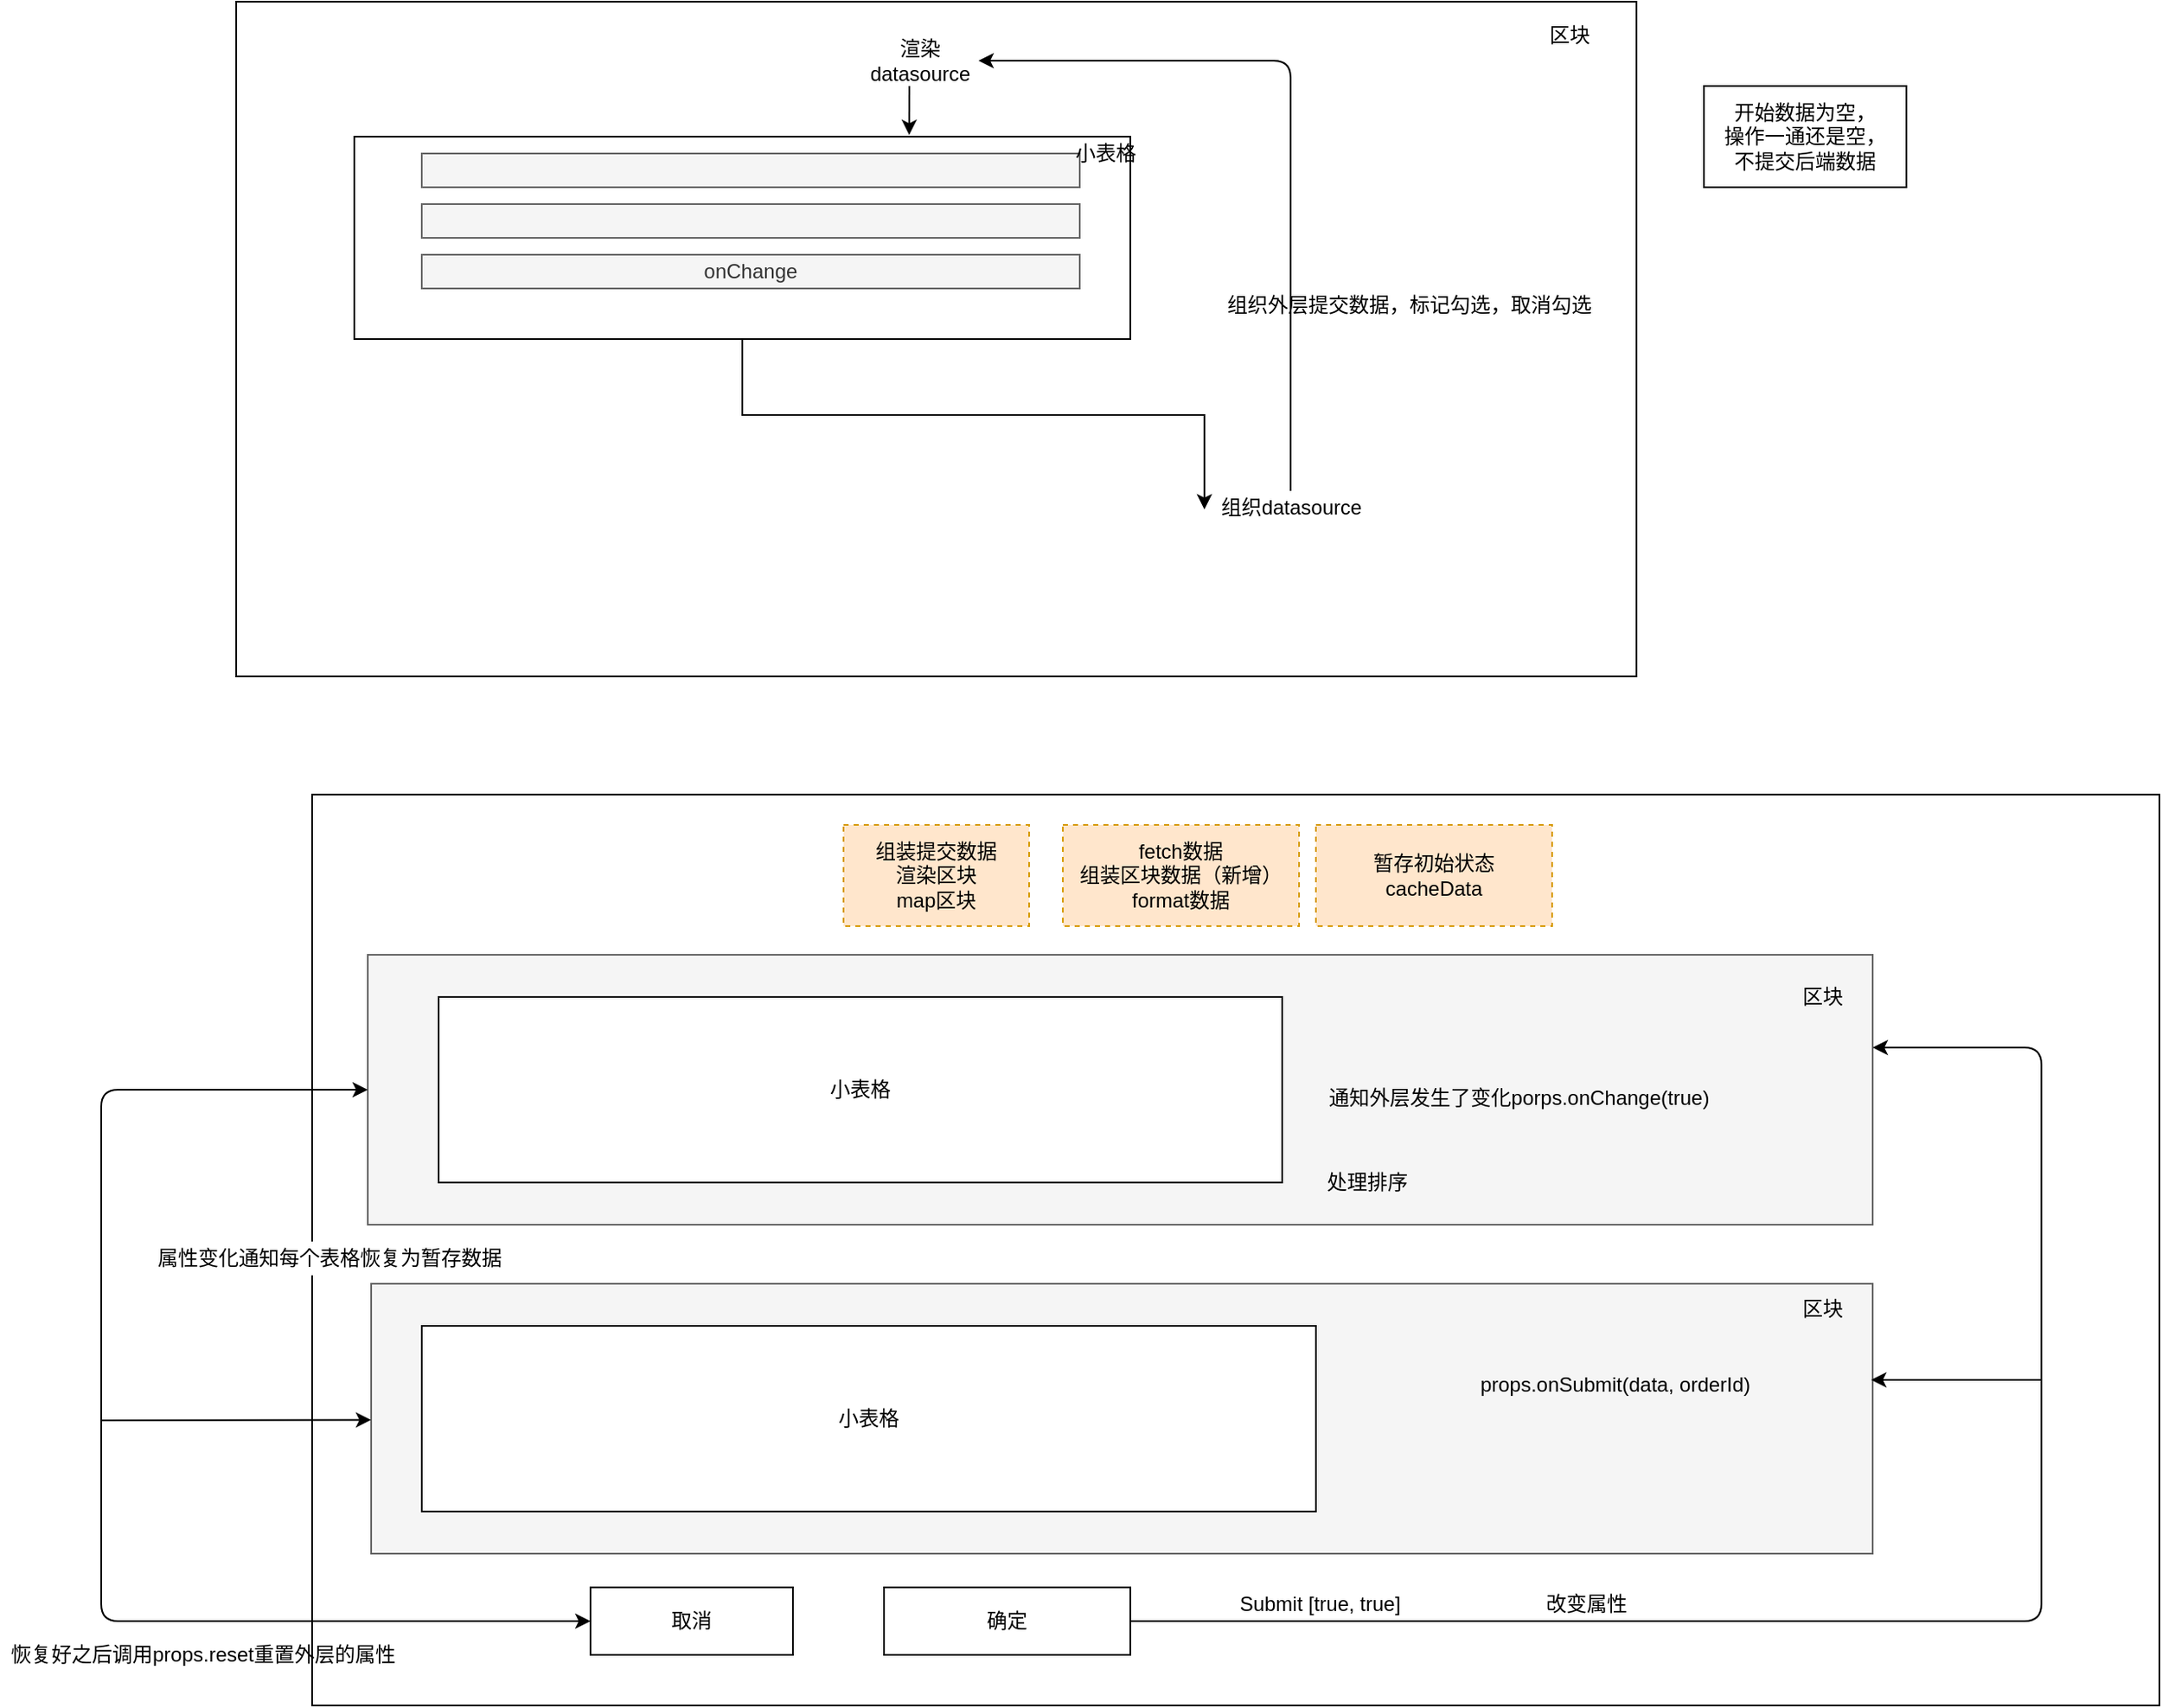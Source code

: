 <mxfile version="14.6.5" type="github">
  <diagram id="aLa3FHg2r4vYx-vsww85" name="Page-1">
    <mxGraphModel dx="2253" dy="828" grid="1" gridSize="10" guides="1" tooltips="1" connect="1" arrows="1" fold="1" page="1" pageScale="1" pageWidth="827" pageHeight="1169" math="0" shadow="0">
      <root>
        <mxCell id="0" />
        <mxCell id="1" parent="0" />
        <mxCell id="L-b4eYi8AkZmki4z9Wjc-21" value="" style="rounded=0;whiteSpace=wrap;html=1;" parent="1" vertex="1">
          <mxGeometry x="30" y="140" width="830" height="400" as="geometry" />
        </mxCell>
        <mxCell id="XcSG3mJqiO2_OLah6neF-34" style="edgeStyle=orthogonalEdgeStyle;rounded=0;orthogonalLoop=1;jettySize=auto;html=1;exitX=0.5;exitY=1;exitDx=0;exitDy=0;entryX=-0.011;entryY=0.55;entryDx=0;entryDy=0;entryPerimeter=0;" edge="1" parent="1" source="L-b4eYi8AkZmki4z9Wjc-11" target="XcSG3mJqiO2_OLah6neF-35">
          <mxGeometry relative="1" as="geometry" />
        </mxCell>
        <mxCell id="L-b4eYi8AkZmki4z9Wjc-11" value="" style="rounded=0;whiteSpace=wrap;html=1;" parent="1" vertex="1">
          <mxGeometry x="100" y="220" width="460" height="120" as="geometry" />
        </mxCell>
        <mxCell id="L-b4eYi8AkZmki4z9Wjc-12" value="" style="rounded=0;whiteSpace=wrap;html=1;fillColor=#f5f5f5;strokeColor=#666666;fontColor=#333333;" parent="1" vertex="1">
          <mxGeometry x="140" y="230" width="390" height="20" as="geometry" />
        </mxCell>
        <mxCell id="L-b4eYi8AkZmki4z9Wjc-13" value="" style="rounded=0;whiteSpace=wrap;html=1;fillColor=#f5f5f5;strokeColor=#666666;fontColor=#333333;" parent="1" vertex="1">
          <mxGeometry x="140" y="260" width="390" height="20" as="geometry" />
        </mxCell>
        <mxCell id="L-b4eYi8AkZmki4z9Wjc-14" value="onChange" style="rounded=0;whiteSpace=wrap;html=1;fillColor=#f5f5f5;strokeColor=#666666;fontColor=#333333;" parent="1" vertex="1">
          <mxGeometry x="140" y="290" width="390" height="20" as="geometry" />
        </mxCell>
        <mxCell id="L-b4eYi8AkZmki4z9Wjc-18" value="" style="endArrow=classic;html=1;entryX=0.526;entryY=-0.027;entryDx=0;entryDy=0;entryPerimeter=0;" parent="1" edge="1">
          <mxGeometry width="50" height="50" relative="1" as="geometry">
            <mxPoint x="429" y="190" as="sourcePoint" />
            <mxPoint x="428.916" y="219.03" as="targetPoint" />
          </mxGeometry>
        </mxCell>
        <mxCell id="L-b4eYi8AkZmki4z9Wjc-19" value="渲染&lt;br&gt;datasource" style="text;html=1;align=center;verticalAlign=middle;resizable=0;points=[];autosize=1;strokeColor=none;" parent="1" vertex="1">
          <mxGeometry x="400" y="160" width="70" height="30" as="geometry" />
        </mxCell>
        <mxCell id="L-b4eYi8AkZmki4z9Wjc-22" value="组织外层提交数据，标记勾选，取消勾选" style="text;html=1;align=center;verticalAlign=middle;resizable=0;points=[];autosize=1;strokeColor=none;" parent="1" vertex="1">
          <mxGeometry x="610" y="310" width="230" height="20" as="geometry" />
        </mxCell>
        <mxCell id="XcSG3mJqiO2_OLah6neF-1" value="开始数据为空，&lt;br&gt;操作一通还是空，&lt;br&gt;不提交后端数据" style="rounded=0;whiteSpace=wrap;html=1;" vertex="1" parent="1">
          <mxGeometry x="900" y="190" width="120" height="60" as="geometry" />
        </mxCell>
        <mxCell id="XcSG3mJqiO2_OLah6neF-2" value="小表格" style="text;html=1;align=center;verticalAlign=middle;resizable=0;points=[];autosize=1;strokeColor=none;" vertex="1" parent="1">
          <mxGeometry x="520" y="220" width="50" height="20" as="geometry" />
        </mxCell>
        <mxCell id="XcSG3mJqiO2_OLah6neF-3" value="" style="rounded=0;whiteSpace=wrap;html=1;" vertex="1" parent="1">
          <mxGeometry x="75" y="610" width="1095" height="540" as="geometry" />
        </mxCell>
        <mxCell id="XcSG3mJqiO2_OLah6neF-4" value="" style="rounded=0;whiteSpace=wrap;html=1;fillColor=#f5f5f5;strokeColor=#666666;fontColor=#333333;" vertex="1" parent="1">
          <mxGeometry x="108" y="705" width="892" height="160" as="geometry" />
        </mxCell>
        <mxCell id="XcSG3mJqiO2_OLah6neF-5" value="" style="rounded=0;whiteSpace=wrap;html=1;fillColor=#f5f5f5;strokeColor=#666666;fontColor=#333333;" vertex="1" parent="1">
          <mxGeometry x="110" y="900" width="890" height="160" as="geometry" />
        </mxCell>
        <mxCell id="XcSG3mJqiO2_OLah6neF-7" value="小表格" style="rounded=0;whiteSpace=wrap;html=1;" vertex="1" parent="1">
          <mxGeometry x="150" y="730" width="500" height="110" as="geometry" />
        </mxCell>
        <mxCell id="XcSG3mJqiO2_OLah6neF-8" value="区块" style="text;html=1;align=center;verticalAlign=middle;resizable=0;points=[];autosize=1;strokeColor=none;" vertex="1" parent="1">
          <mxGeometry x="950" y="720" width="40" height="20" as="geometry" />
        </mxCell>
        <mxCell id="XcSG3mJqiO2_OLah6neF-9" value="取消" style="rounded=0;whiteSpace=wrap;html=1;" vertex="1" parent="1">
          <mxGeometry x="240" y="1080" width="120" height="40" as="geometry" />
        </mxCell>
        <mxCell id="XcSG3mJqiO2_OLah6neF-10" value="确定" style="rounded=0;whiteSpace=wrap;html=1;" vertex="1" parent="1">
          <mxGeometry x="414" y="1080" width="146" height="40" as="geometry" />
        </mxCell>
        <mxCell id="XcSG3mJqiO2_OLah6neF-11" value="小表格" style="rounded=0;whiteSpace=wrap;html=1;" vertex="1" parent="1">
          <mxGeometry x="140" y="925" width="530" height="110" as="geometry" />
        </mxCell>
        <mxCell id="XcSG3mJqiO2_OLah6neF-12" value="区块" style="text;html=1;align=center;verticalAlign=middle;resizable=0;points=[];autosize=1;strokeColor=none;" vertex="1" parent="1">
          <mxGeometry x="950" y="905" width="40" height="20" as="geometry" />
        </mxCell>
        <mxCell id="L-b4eYi8AkZmki4z9Wjc-27" value="" style="endArrow=classic;startArrow=classic;html=1;entryX=0;entryY=0.5;entryDx=0;entryDy=0;" parent="1" target="XcSG3mJqiO2_OLah6neF-9" edge="1" source="XcSG3mJqiO2_OLah6neF-4">
          <mxGeometry width="50" height="50" relative="1" as="geometry">
            <mxPoint x="140" y="760" as="sourcePoint" />
            <mxPoint x="90" y="1060" as="targetPoint" />
            <Array as="points">
              <mxPoint x="-50" y="785" />
              <mxPoint x="-50" y="960" />
              <mxPoint x="-50" y="1100" />
            </Array>
          </mxGeometry>
        </mxCell>
        <mxCell id="XcSG3mJqiO2_OLah6neF-18" value="属性变化通知每个表格恢复为暂存数据" style="text;html=1;align=center;verticalAlign=middle;resizable=0;points=[];autosize=1;strokeColor=none;fillColor=#ffffff;" vertex="1" parent="1">
          <mxGeometry x="-25" y="875" width="220" height="20" as="geometry" />
        </mxCell>
        <mxCell id="XcSG3mJqiO2_OLah6neF-20" value="" style="endArrow=classic;html=1;" edge="1" parent="1" target="XcSG3mJqiO2_OLah6neF-5">
          <mxGeometry width="50" height="50" relative="1" as="geometry">
            <mxPoint x="-50" y="981" as="sourcePoint" />
            <mxPoint x="60" y="950" as="targetPoint" />
          </mxGeometry>
        </mxCell>
        <mxCell id="XcSG3mJqiO2_OLah6neF-32" value="处理排序" style="text;html=1;align=center;verticalAlign=middle;resizable=0;points=[];autosize=1;strokeColor=none;" vertex="1" parent="1">
          <mxGeometry x="670" y="830" width="60" height="20" as="geometry" />
        </mxCell>
        <mxCell id="XcSG3mJqiO2_OLah6neF-33" value="通知外层发生了变化porps.onChange(true)" style="text;html=1;align=center;verticalAlign=middle;resizable=0;points=[];autosize=1;strokeColor=none;" vertex="1" parent="1">
          <mxGeometry x="670" y="780" width="240" height="20" as="geometry" />
        </mxCell>
        <mxCell id="XcSG3mJqiO2_OLah6neF-35" value="组织datasource" style="text;html=1;align=center;verticalAlign=middle;resizable=0;points=[];autosize=1;strokeColor=none;" vertex="1" parent="1">
          <mxGeometry x="605" y="430" width="100" height="20" as="geometry" />
        </mxCell>
        <mxCell id="XcSG3mJqiO2_OLah6neF-36" value="" style="endArrow=classic;html=1;" edge="1" parent="1" target="L-b4eYi8AkZmki4z9Wjc-19">
          <mxGeometry width="50" height="50" relative="1" as="geometry">
            <mxPoint x="655" y="430" as="sourcePoint" />
            <mxPoint x="705" y="380" as="targetPoint" />
            <Array as="points">
              <mxPoint x="655" y="175" />
            </Array>
          </mxGeometry>
        </mxCell>
        <mxCell id="XcSG3mJqiO2_OLah6neF-37" value="区块" style="text;html=1;align=center;verticalAlign=middle;resizable=0;points=[];autosize=1;strokeColor=none;" vertex="1" parent="1">
          <mxGeometry x="800" y="150" width="40" height="20" as="geometry" />
        </mxCell>
        <mxCell id="XcSG3mJqiO2_OLah6neF-39" value="恢复好之后调用props.reset重置外层的属性" style="text;html=1;align=center;verticalAlign=middle;resizable=0;points=[];autosize=1;strokeColor=none;" vertex="1" parent="1">
          <mxGeometry x="-110" y="1110" width="240" height="20" as="geometry" />
        </mxCell>
        <mxCell id="XcSG3mJqiO2_OLah6neF-41" value="" style="endArrow=classic;html=1;" edge="1" parent="1">
          <mxGeometry width="50" height="50" relative="1" as="geometry">
            <mxPoint x="560" y="1100" as="sourcePoint" />
            <mxPoint x="1000" y="760" as="targetPoint" />
            <Array as="points">
              <mxPoint x="1100" y="1100" />
              <mxPoint x="1100" y="910" />
              <mxPoint x="1100" y="760" />
              <mxPoint x="1000" y="760" />
            </Array>
          </mxGeometry>
        </mxCell>
        <mxCell id="XcSG3mJqiO2_OLah6neF-42" value="" style="endArrow=classic;html=1;entryX=0.999;entryY=0.356;entryDx=0;entryDy=0;entryPerimeter=0;" edge="1" parent="1" target="XcSG3mJqiO2_OLah6neF-5">
          <mxGeometry width="50" height="50" relative="1" as="geometry">
            <mxPoint x="1100" y="957" as="sourcePoint" />
            <mxPoint x="1110" y="905" as="targetPoint" />
          </mxGeometry>
        </mxCell>
        <mxCell id="XcSG3mJqiO2_OLah6neF-43" value="Submit [true, true]" style="text;html=1;align=center;verticalAlign=middle;resizable=0;points=[];autosize=1;strokeColor=none;" vertex="1" parent="1">
          <mxGeometry x="617" y="1080" width="110" height="20" as="geometry" />
        </mxCell>
        <mxCell id="XcSG3mJqiO2_OLah6neF-44" value="改变属性" style="text;html=1;align=center;verticalAlign=middle;resizable=0;points=[];autosize=1;strokeColor=none;" vertex="1" parent="1">
          <mxGeometry x="800" y="1080" width="60" height="20" as="geometry" />
        </mxCell>
        <mxCell id="XcSG3mJqiO2_OLah6neF-45" value="props.onSubmit(data, orderId)" style="text;html=1;align=center;verticalAlign=middle;resizable=0;points=[];autosize=1;strokeColor=none;" vertex="1" parent="1">
          <mxGeometry x="757" y="950" width="180" height="20" as="geometry" />
        </mxCell>
        <mxCell id="XcSG3mJqiO2_OLah6neF-46" value="组装提交数据&lt;br&gt;&lt;span&gt;渲染区块&lt;br&gt;map区块&lt;/span&gt;" style="rounded=0;whiteSpace=wrap;html=1;dashed=1;fillColor=#ffe6cc;strokeColor=#d79b00;" vertex="1" parent="1">
          <mxGeometry x="390" y="628" width="110" height="60" as="geometry" />
        </mxCell>
        <mxCell id="XcSG3mJqiO2_OLah6neF-50" value="fetch数据&lt;br&gt;组装区块数据（新增）&lt;br&gt;format数据" style="rounded=0;whiteSpace=wrap;html=1;dashed=1;fillColor=#ffe6cc;strokeColor=#d79b00;" vertex="1" parent="1">
          <mxGeometry x="520" y="628" width="140" height="60" as="geometry" />
        </mxCell>
        <mxCell id="XcSG3mJqiO2_OLah6neF-52" value="暂存初始状态&lt;br&gt;cacheData" style="rounded=0;whiteSpace=wrap;html=1;dashed=1;fillColor=#ffe6cc;strokeColor=#d79b00;" vertex="1" parent="1">
          <mxGeometry x="670" y="628" width="140" height="60" as="geometry" />
        </mxCell>
      </root>
    </mxGraphModel>
  </diagram>
</mxfile>
